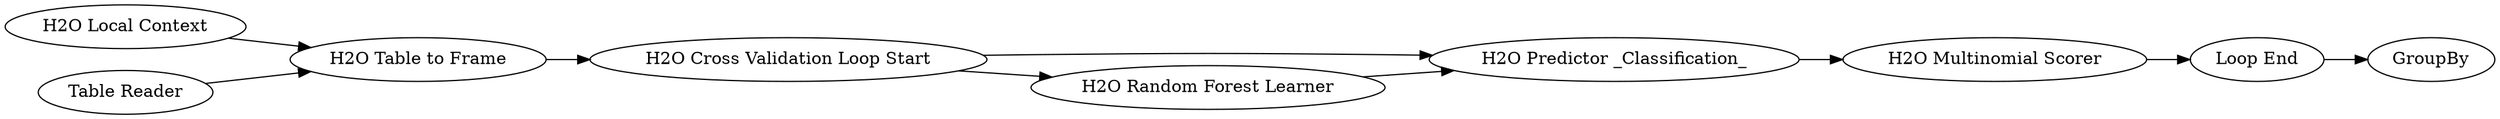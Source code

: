 digraph {
	56 -> 57
	57 -> 52
	2 -> 54
	12 -> 2
	52 -> 53
	55 -> 56
	17 -> 2
	54 -> 55
	54 -> 56
	57 [label="H2O Multinomial Scorer"]
	55 [label="H2O Random Forest Learner"]
	53 [label=GroupBy]
	56 [label="H2O Predictor _Classification_"]
	54 [label="H2O Cross Validation Loop Start"]
	52 [label="Loop End"]
	17 [label="Table Reader"]
	2 [label="H2O Table to Frame"]
	12 [label="H2O Local Context"]
	rankdir=LR
}
